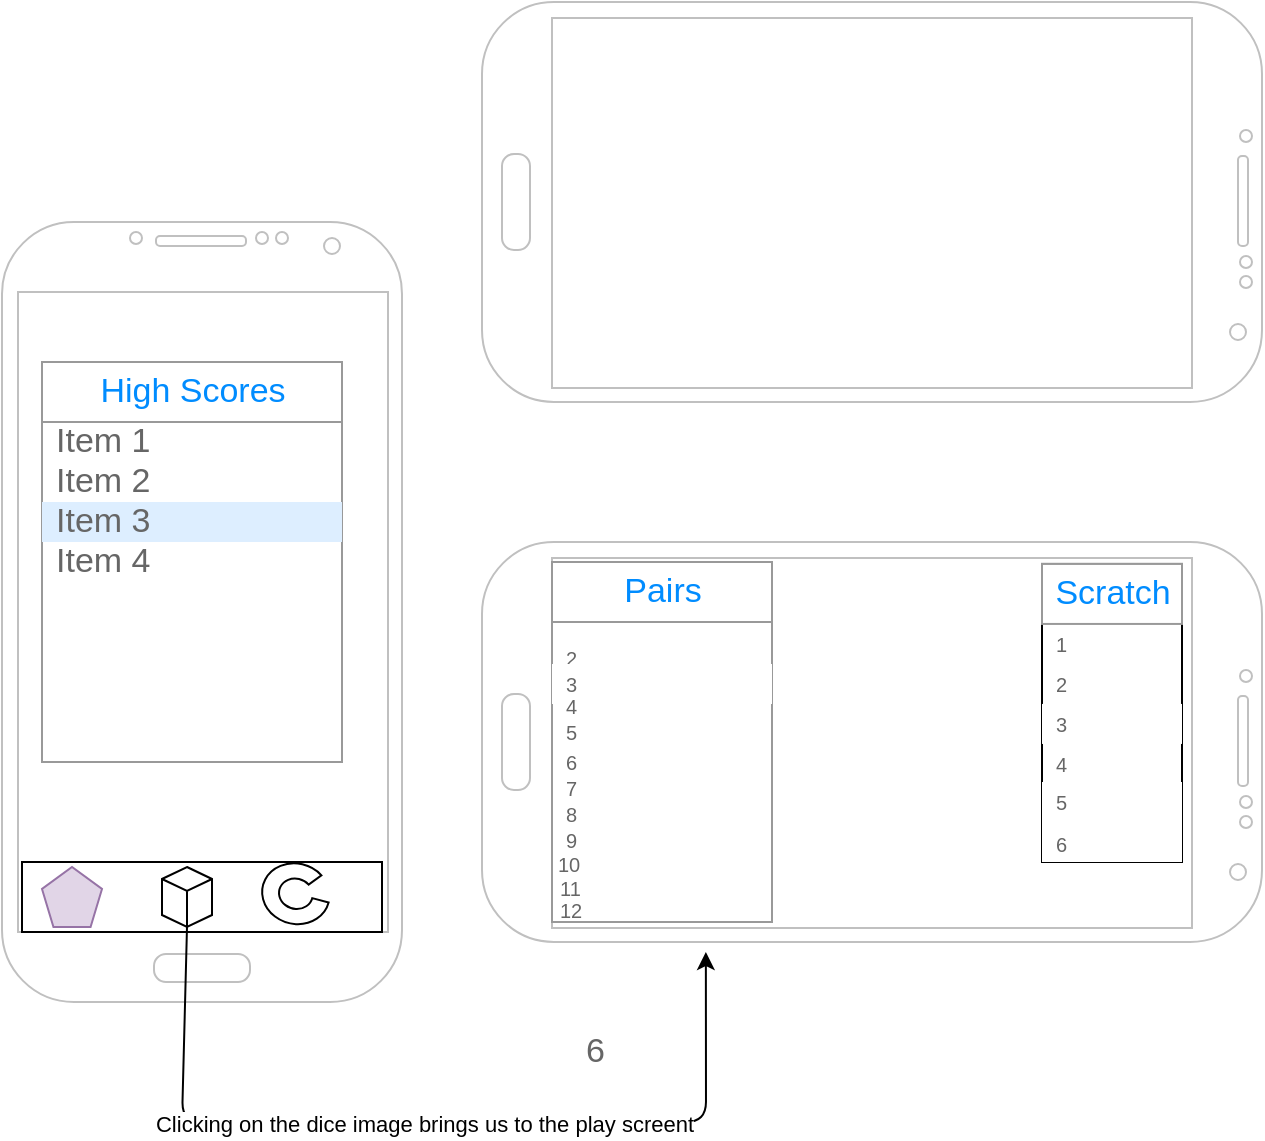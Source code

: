 <mxfile version="13.1.3" type="device"><diagram id="f5dycW5KuNqGISWsMz2g" name="Page-1"><mxGraphModel dx="470" dy="752" grid="1" gridSize="10" guides="1" tooltips="1" connect="1" arrows="1" fold="1" page="1" pageScale="1" pageWidth="850" pageHeight="1100" math="0" shadow="0"><root><mxCell id="0"/><mxCell id="1" parent="0"/><mxCell id="iMBwg-O77ixcLpIfIMO--1" value="" style="verticalLabelPosition=bottom;verticalAlign=top;html=1;shadow=0;dashed=0;strokeWidth=1;shape=mxgraph.android.phone2;strokeColor=#c0c0c0;" vertex="1" parent="1"><mxGeometry x="40" y="190" width="200" height="390" as="geometry"/></mxCell><mxCell id="iMBwg-O77ixcLpIfIMO--2" value="" style="verticalLabelPosition=bottom;verticalAlign=top;html=1;shadow=0;dashed=0;strokeWidth=1;shape=mxgraph.android.phone2;strokeColor=#c0c0c0;direction=south;" vertex="1" parent="1"><mxGeometry x="280" y="350" width="390" height="200" as="geometry"/></mxCell><mxCell id="iMBwg-O77ixcLpIfIMO--3" value="" style="verticalLabelPosition=bottom;verticalAlign=top;html=1;shadow=0;dashed=0;strokeWidth=1;shape=mxgraph.android.phone2;strokeColor=#c0c0c0;direction=south;" vertex="1" parent="1"><mxGeometry x="280" y="80" width="390" height="200" as="geometry"/></mxCell><mxCell id="iMBwg-O77ixcLpIfIMO--7" value="" style="rounded=0;whiteSpace=wrap;html=1;" vertex="1" parent="1"><mxGeometry x="50" y="510" width="180" height="35" as="geometry"/></mxCell><mxCell id="iMBwg-O77ixcLpIfIMO--8" value="" style="whiteSpace=wrap;html=1;shape=mxgraph.basic.isocube;isoAngle=15;" vertex="1" parent="1"><mxGeometry x="120" y="512.5" width="25" height="30" as="geometry"/></mxCell><mxCell id="iMBwg-O77ixcLpIfIMO--9" value="" style="whiteSpace=wrap;html=1;shape=mxgraph.basic.pentagon;fillColor=#e1d5e7;strokeColor=#9673a6;" vertex="1" parent="1"><mxGeometry x="60" y="512.5" width="30" height="30" as="geometry"/></mxCell><mxCell id="iMBwg-O77ixcLpIfIMO--10" value="" style="verticalLabelPosition=bottom;verticalAlign=top;html=1;shape=mxgraph.basic.partConcEllipse;startAngle=0.25;endAngle=0.1;arcWidth=0.5;rotation=15;direction=east;" vertex="1" parent="1"><mxGeometry x="169.96" y="510.79" width="33.93" height="30.18" as="geometry"/></mxCell><mxCell id="iMBwg-O77ixcLpIfIMO--11" value="" style="strokeWidth=1;shadow=0;dashed=0;align=center;html=1;shape=mxgraph.mockup.forms.rrect;rSize=0;strokeColor=#999999;fillColor=#ffffff;" vertex="1" parent="1"><mxGeometry x="60" y="260" width="150" height="200" as="geometry"/></mxCell><mxCell id="iMBwg-O77ixcLpIfIMO--12" value="High Scores" style="strokeWidth=1;shadow=0;dashed=0;align=center;html=1;shape=mxgraph.mockup.forms.rrect;rSize=0;strokeColor=#999999;fontColor=#008cff;fontSize=17;fillColor=#ffffff;resizeWidth=1;" vertex="1" parent="iMBwg-O77ixcLpIfIMO--11"><mxGeometry width="150" height="30" relative="1" as="geometry"/></mxCell><mxCell id="iMBwg-O77ixcLpIfIMO--13" value="Item 1" style="strokeWidth=1;shadow=0;dashed=0;align=center;html=1;shape=mxgraph.mockup.forms.anchor;fontSize=17;fontColor=#666666;align=left;spacingLeft=5;resizeWidth=1;" vertex="1" parent="iMBwg-O77ixcLpIfIMO--11"><mxGeometry width="150" height="20" relative="1" as="geometry"><mxPoint y="30" as="offset"/></mxGeometry></mxCell><mxCell id="iMBwg-O77ixcLpIfIMO--14" value="Item 2" style="strokeWidth=1;shadow=0;dashed=0;align=center;html=1;shape=mxgraph.mockup.forms.anchor;fontSize=17;fontColor=#666666;align=left;spacingLeft=5;resizeWidth=1;" vertex="1" parent="iMBwg-O77ixcLpIfIMO--11"><mxGeometry width="150" height="20" relative="1" as="geometry"><mxPoint y="50" as="offset"/></mxGeometry></mxCell><mxCell id="iMBwg-O77ixcLpIfIMO--15" value="Item 3" style="strokeWidth=1;shadow=0;dashed=0;align=center;html=1;shape=mxgraph.mockup.forms.rrect;rSize=0;fontSize=17;fontColor=#666666;align=left;spacingLeft=5;fillColor=#ddeeff;strokeColor=none;resizeWidth=1;" vertex="1" parent="iMBwg-O77ixcLpIfIMO--11"><mxGeometry width="150" height="20" relative="1" as="geometry"><mxPoint y="70" as="offset"/></mxGeometry></mxCell><mxCell id="iMBwg-O77ixcLpIfIMO--16" value="Item 4" style="strokeWidth=1;shadow=0;dashed=0;align=center;html=1;shape=mxgraph.mockup.forms.anchor;fontSize=17;fontColor=#666666;align=left;spacingLeft=5;resizeWidth=1;" vertex="1" parent="iMBwg-O77ixcLpIfIMO--11"><mxGeometry width="150" height="20" relative="1" as="geometry"><mxPoint y="90" as="offset"/></mxGeometry></mxCell><mxCell id="iMBwg-O77ixcLpIfIMO--22" value="" style="endArrow=classic;html=1;exitX=0.5;exitY=1;exitDx=0;exitDy=0;exitPerimeter=0;entryX=1.025;entryY=0.713;entryDx=0;entryDy=0;entryPerimeter=0;" edge="1" parent="1" source="iMBwg-O77ixcLpIfIMO--8" target="iMBwg-O77ixcLpIfIMO--2"><mxGeometry width="50" height="50" relative="1" as="geometry"><mxPoint x="220" y="490" as="sourcePoint"/><mxPoint x="400" y="640" as="targetPoint"/><Array as="points"><mxPoint x="130" y="640"/><mxPoint x="392" y="640"/></Array></mxGeometry></mxCell><mxCell id="iMBwg-O77ixcLpIfIMO--23" value="Clicking on the dice image brings us to the play screent" style="edgeLabel;html=1;align=center;verticalAlign=middle;resizable=0;points=[];" vertex="1" connectable="0" parent="iMBwg-O77ixcLpIfIMO--22"><mxGeometry x="-0.017" y="-1" relative="1" as="geometry"><mxPoint as="offset"/></mxGeometry></mxCell><mxCell id="iMBwg-O77ixcLpIfIMO--24" value="" style="strokeWidth=1;shadow=0;dashed=0;align=center;html=1;shape=mxgraph.mockup.forms.rrect;rSize=0;strokeColor=#999999;fillColor=#ffffff;" vertex="1" parent="1"><mxGeometry x="315" y="360" width="110" height="180" as="geometry"/></mxCell><mxCell id="iMBwg-O77ixcLpIfIMO--25" value="Pairs" style="strokeWidth=1;shadow=0;dashed=0;align=center;html=1;shape=mxgraph.mockup.forms.rrect;rSize=0;strokeColor=#999999;fontColor=#008cff;fontSize=17;fillColor=#ffffff;resizeWidth=1;" vertex="1" parent="iMBwg-O77ixcLpIfIMO--24"><mxGeometry width="110.0" height="30" relative="1" as="geometry"/></mxCell><mxCell id="iMBwg-O77ixcLpIfIMO--27" value="2" style="strokeWidth=1;shadow=0;dashed=0;align=center;html=1;shape=mxgraph.mockup.forms.anchor;fontSize=10;fontColor=#666666;align=left;spacingLeft=5;resizeWidth=1;" vertex="1" parent="iMBwg-O77ixcLpIfIMO--24"><mxGeometry width="110" height="10" relative="1" as="geometry"><mxPoint y="43" as="offset"/></mxGeometry></mxCell><mxCell id="iMBwg-O77ixcLpIfIMO--28" value="3" style="strokeWidth=1;shadow=0;dashed=0;align=center;html=1;shape=mxgraph.mockup.forms.rrect;rSize=0;fontSize=10;fontColor=#666666;align=left;spacingLeft=5;fillColor=#FFFFFF;strokeColor=none;resizeWidth=1;" vertex="1" parent="iMBwg-O77ixcLpIfIMO--24"><mxGeometry width="110" height="20" relative="1" as="geometry"><mxPoint y="51" as="offset"/></mxGeometry></mxCell><mxCell id="iMBwg-O77ixcLpIfIMO--29" value="4" style="strokeWidth=1;shadow=0;dashed=0;align=center;html=1;shape=mxgraph.mockup.forms.anchor;fontSize=10;fontColor=#666666;align=left;spacingLeft=5;resizeWidth=1;" vertex="1" parent="iMBwg-O77ixcLpIfIMO--24"><mxGeometry width="110" height="30" relative="1" as="geometry"><mxPoint y="57" as="offset"/></mxGeometry></mxCell><mxCell id="iMBwg-O77ixcLpIfIMO--47" value="5" style="strokeWidth=1;shadow=0;dashed=0;align=center;html=1;shape=mxgraph.mockup.forms.anchor;fontSize=10;fontColor=#666666;align=left;spacingLeft=5;resizeWidth=1;" vertex="1" parent="iMBwg-O77ixcLpIfIMO--24"><mxGeometry width="110" height="60" relative="1" as="geometry"><mxPoint y="55" as="offset"/></mxGeometry></mxCell><mxCell id="iMBwg-O77ixcLpIfIMO--55" value="6" style="strokeWidth=1;shadow=0;dashed=0;align=center;html=1;shape=mxgraph.mockup.forms.anchor;fontSize=10;fontColor=#666666;align=left;spacingLeft=5;resizeWidth=1;" vertex="1" parent="iMBwg-O77ixcLpIfIMO--24"><mxGeometry width="110" height="50" relative="1" as="geometry"><mxPoint y="75" as="offset"/></mxGeometry></mxCell><mxCell id="iMBwg-O77ixcLpIfIMO--57" value="7" style="strokeWidth=1;shadow=0;dashed=0;align=center;html=1;shape=mxgraph.mockup.forms.anchor;fontSize=10;fontColor=#666666;align=left;spacingLeft=5;resizeWidth=1;" vertex="1" parent="iMBwg-O77ixcLpIfIMO--24"><mxGeometry width="110" height="40" relative="1" as="geometry"><mxPoint y="93" as="offset"/></mxGeometry></mxCell><mxCell id="iMBwg-O77ixcLpIfIMO--58" value="8" style="strokeWidth=1;shadow=0;dashed=0;align=center;html=1;shape=mxgraph.mockup.forms.anchor;fontSize=10;fontColor=#666666;align=left;spacingLeft=5;resizeWidth=1;" vertex="1" parent="iMBwg-O77ixcLpIfIMO--24"><mxGeometry width="110" height="30" relative="1" as="geometry"><mxPoint y="111" as="offset"/></mxGeometry></mxCell><mxCell id="iMBwg-O77ixcLpIfIMO--59" value="9" style="strokeWidth=1;shadow=0;dashed=0;align=center;html=1;shape=mxgraph.mockup.forms.anchor;fontSize=10;fontColor=#666666;align=left;spacingLeft=5;resizeWidth=1;" vertex="1" parent="iMBwg-O77ixcLpIfIMO--24"><mxGeometry width="110" height="30" relative="1" as="geometry"><mxPoint y="124" as="offset"/></mxGeometry></mxCell><mxCell id="iMBwg-O77ixcLpIfIMO--60" value="10" style="strokeWidth=1;shadow=0;dashed=0;align=center;html=1;shape=mxgraph.mockup.forms.anchor;fontSize=10;fontColor=#666666;align=left;spacingLeft=5;resizeWidth=1;" vertex="1" parent="iMBwg-O77ixcLpIfIMO--24"><mxGeometry width="110" height="30" relative="1" as="geometry"><mxPoint x="-4" y="136" as="offset"/></mxGeometry></mxCell><mxCell id="iMBwg-O77ixcLpIfIMO--61" value="11" style="strokeWidth=1;shadow=0;dashed=0;align=center;html=1;shape=mxgraph.mockup.forms.anchor;fontSize=10;fontColor=#666666;align=left;spacingLeft=5;resizeWidth=1;" vertex="1" parent="iMBwg-O77ixcLpIfIMO--24"><mxGeometry width="110" height="30" relative="1" as="geometry"><mxPoint x="-3" y="148" as="offset"/></mxGeometry></mxCell><mxCell id="iMBwg-O77ixcLpIfIMO--62" value="12" style="strokeWidth=1;shadow=0;dashed=0;align=center;html=1;shape=mxgraph.mockup.forms.anchor;fontSize=10;fontColor=#666666;align=left;spacingLeft=5;resizeWidth=1;" vertex="1" parent="iMBwg-O77ixcLpIfIMO--24"><mxGeometry width="110" height="30" relative="1" as="geometry"><mxPoint x="-3" y="159" as="offset"/></mxGeometry></mxCell><mxCell id="iMBwg-O77ixcLpIfIMO--30" value="" style="strokeWidth=1;shadow=0;dashed=0;align=center;html=1;shape=mxgraph.mockup.forms.rrect;rSize=0;fontSize=10;fillColor=#FFFFFF;" vertex="1" parent="1"><mxGeometry x="560" y="360.97" width="70" height="149.03" as="geometry"/></mxCell><mxCell id="iMBwg-O77ixcLpIfIMO--31" value="Scratch" style="strokeWidth=1;shadow=0;dashed=0;align=center;html=1;shape=mxgraph.mockup.forms.rrect;rSize=0;strokeColor=#999999;fontColor=#008cff;fontSize=17;fillColor=#ffffff;resizeWidth=1;" vertex="1" parent="iMBwg-O77ixcLpIfIMO--30"><mxGeometry width="70.0" height="30" relative="1" as="geometry"/></mxCell><mxCell id="iMBwg-O77ixcLpIfIMO--32" value="1" style="strokeWidth=1;shadow=0;dashed=0;align=center;html=1;shape=mxgraph.mockup.forms.anchor;fontSize=10;fontColor=#666666;align=left;spacingLeft=5;resizeWidth=1;" vertex="1" parent="iMBwg-O77ixcLpIfIMO--30"><mxGeometry width="70.0" height="20" relative="1" as="geometry"><mxPoint y="30" as="offset"/></mxGeometry></mxCell><mxCell id="iMBwg-O77ixcLpIfIMO--33" value="2" style="strokeWidth=1;shadow=0;dashed=0;align=center;html=1;shape=mxgraph.mockup.forms.anchor;fontSize=10;fontColor=#666666;align=left;spacingLeft=5;resizeWidth=1;" vertex="1" parent="iMBwg-O77ixcLpIfIMO--30"><mxGeometry width="70.0" height="20" relative="1" as="geometry"><mxPoint y="50" as="offset"/></mxGeometry></mxCell><mxCell id="iMBwg-O77ixcLpIfIMO--34" value="3" style="strokeWidth=1;shadow=0;dashed=0;align=center;html=1;shape=mxgraph.mockup.forms.rrect;rSize=0;fontSize=10;fontColor=#666666;align=left;spacingLeft=5;fillColor=#FFFFFF;strokeColor=none;resizeWidth=1;" vertex="1" parent="iMBwg-O77ixcLpIfIMO--30"><mxGeometry width="70.0" height="20" relative="1" as="geometry"><mxPoint y="70" as="offset"/></mxGeometry></mxCell><mxCell id="iMBwg-O77ixcLpIfIMO--35" value="4" style="strokeWidth=1;shadow=0;dashed=0;align=center;html=1;shape=mxgraph.mockup.forms.anchor;fontSize=10;fontColor=#666666;align=left;spacingLeft=5;resizeWidth=1;" vertex="1" parent="iMBwg-O77ixcLpIfIMO--30"><mxGeometry width="70.0" height="20" relative="1" as="geometry"><mxPoint y="90" as="offset"/></mxGeometry></mxCell><mxCell id="iMBwg-O77ixcLpIfIMO--38" value="5" style="strokeWidth=1;shadow=0;dashed=0;align=center;html=1;shape=mxgraph.mockup.forms.rrect;rSize=0;fontSize=10;fontColor=#666666;align=left;spacingLeft=5;fillColor=#FFFFFF;strokeColor=none;resizeWidth=1;" vertex="1" parent="iMBwg-O77ixcLpIfIMO--30"><mxGeometry width="70.0" height="20" relative="1" as="geometry"><mxPoint y="109.03" as="offset"/></mxGeometry></mxCell><mxCell id="iMBwg-O77ixcLpIfIMO--46" value="&lt;font style=&quot;font-size: 10px&quot;&gt;6&lt;/font&gt;" style="strokeWidth=1;shadow=0;dashed=0;align=center;html=1;shape=mxgraph.mockup.forms.rrect;rSize=0;fontSize=17;fontColor=#666666;align=left;spacingLeft=5;fillColor=#FFFFFF;strokeColor=none;resizeWidth=1;" vertex="1" parent="iMBwg-O77ixcLpIfIMO--30"><mxGeometry width="70.0" height="20" relative="1" as="geometry"><mxPoint y="129.03" as="offset"/></mxGeometry></mxCell><mxCell id="iMBwg-O77ixcLpIfIMO--56" value="6" style="strokeWidth=1;shadow=0;dashed=0;align=center;html=1;shape=mxgraph.mockup.forms.anchor;fontSize=17;fontColor=#666666;align=left;spacingLeft=5;resizeWidth=1;" vertex="1" parent="1"><mxGeometry x="325" y="480" width="110" height="30" as="geometry"><mxPoint y="110" as="offset"/></mxGeometry></mxCell></root></mxGraphModel></diagram></mxfile>